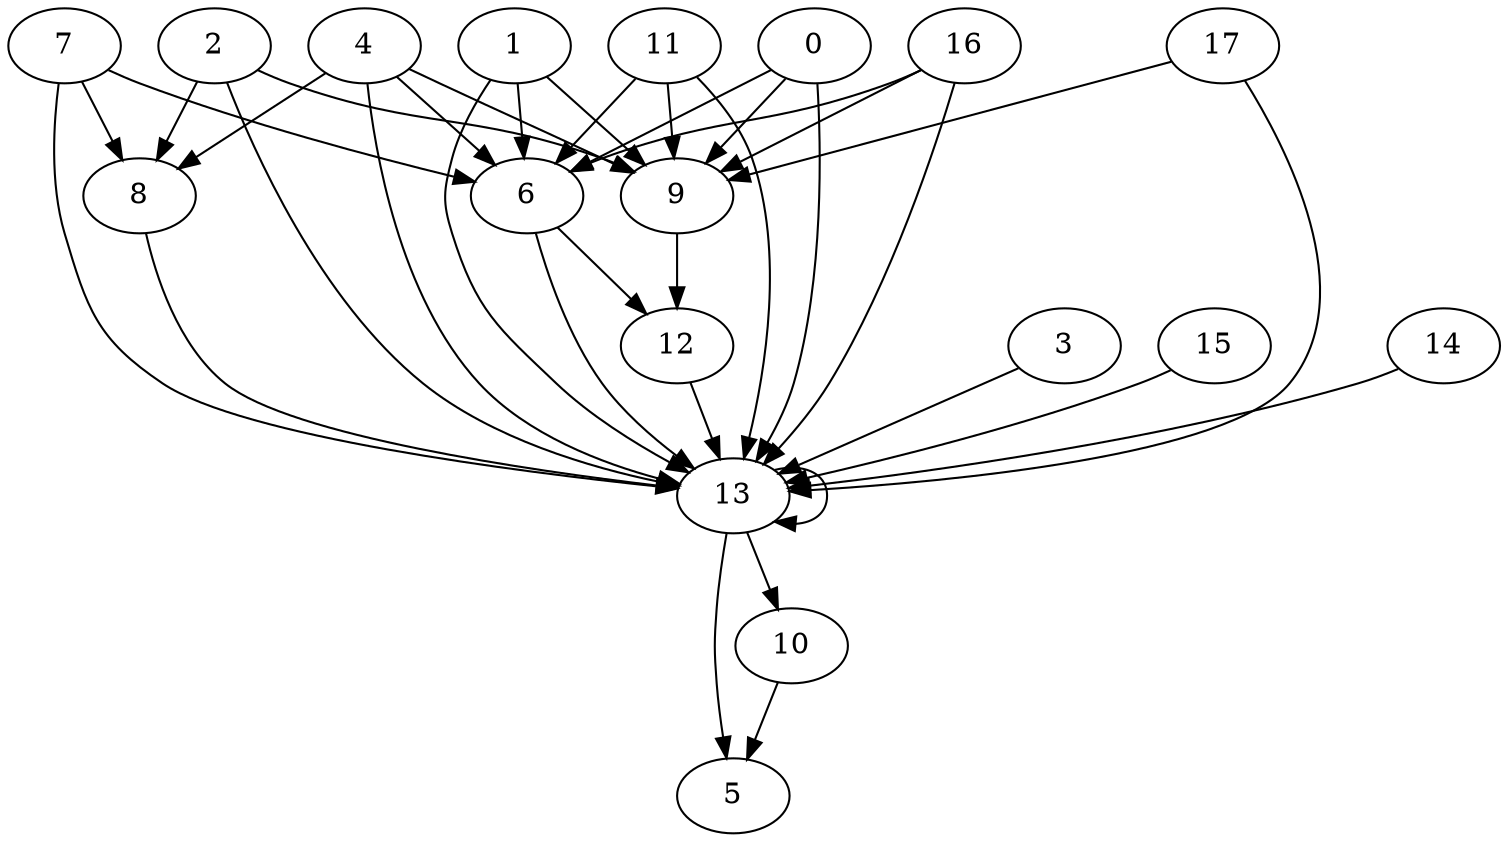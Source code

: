 digraph G {
1 [label="1"];
9 [label="9"];
1 -> 9;
13 [label="13"];
1 -> 13;
6 [label="6"];
1 -> 6;
5 [label="5"];
12 [label="12"];
9 -> 12;
13 -> 5;
13 -> 13;
10 [label="10"];
13 -> 10;
3 [label="3"];
3 -> 13;
7 [label="7"];
7 -> 13;
7 -> 6;
8 [label="8"];
7 -> 8;
11 [label="11"];
11 -> 9;
11 -> 13;
11 -> 6;
15 [label="15"];
15 -> 13;
0 [label="0"];
0 -> 9;
0 -> 13;
0 -> 6;
17 [label="17"];
17 -> 9;
17 -> 13;
2 [label="2"];
2 -> 9;
2 -> 13;
2 -> 8;
6 -> 13;
6 -> 12;
10 -> 5;
14 [label="14"];
14 -> 13;
4 [label="4"];
4 -> 9;
4 -> 13;
4 -> 6;
4 -> 8;
8 -> 13;
12 -> 13;
16 [label="16"];
16 -> 9;
16 -> 13;
16 -> 6;
}